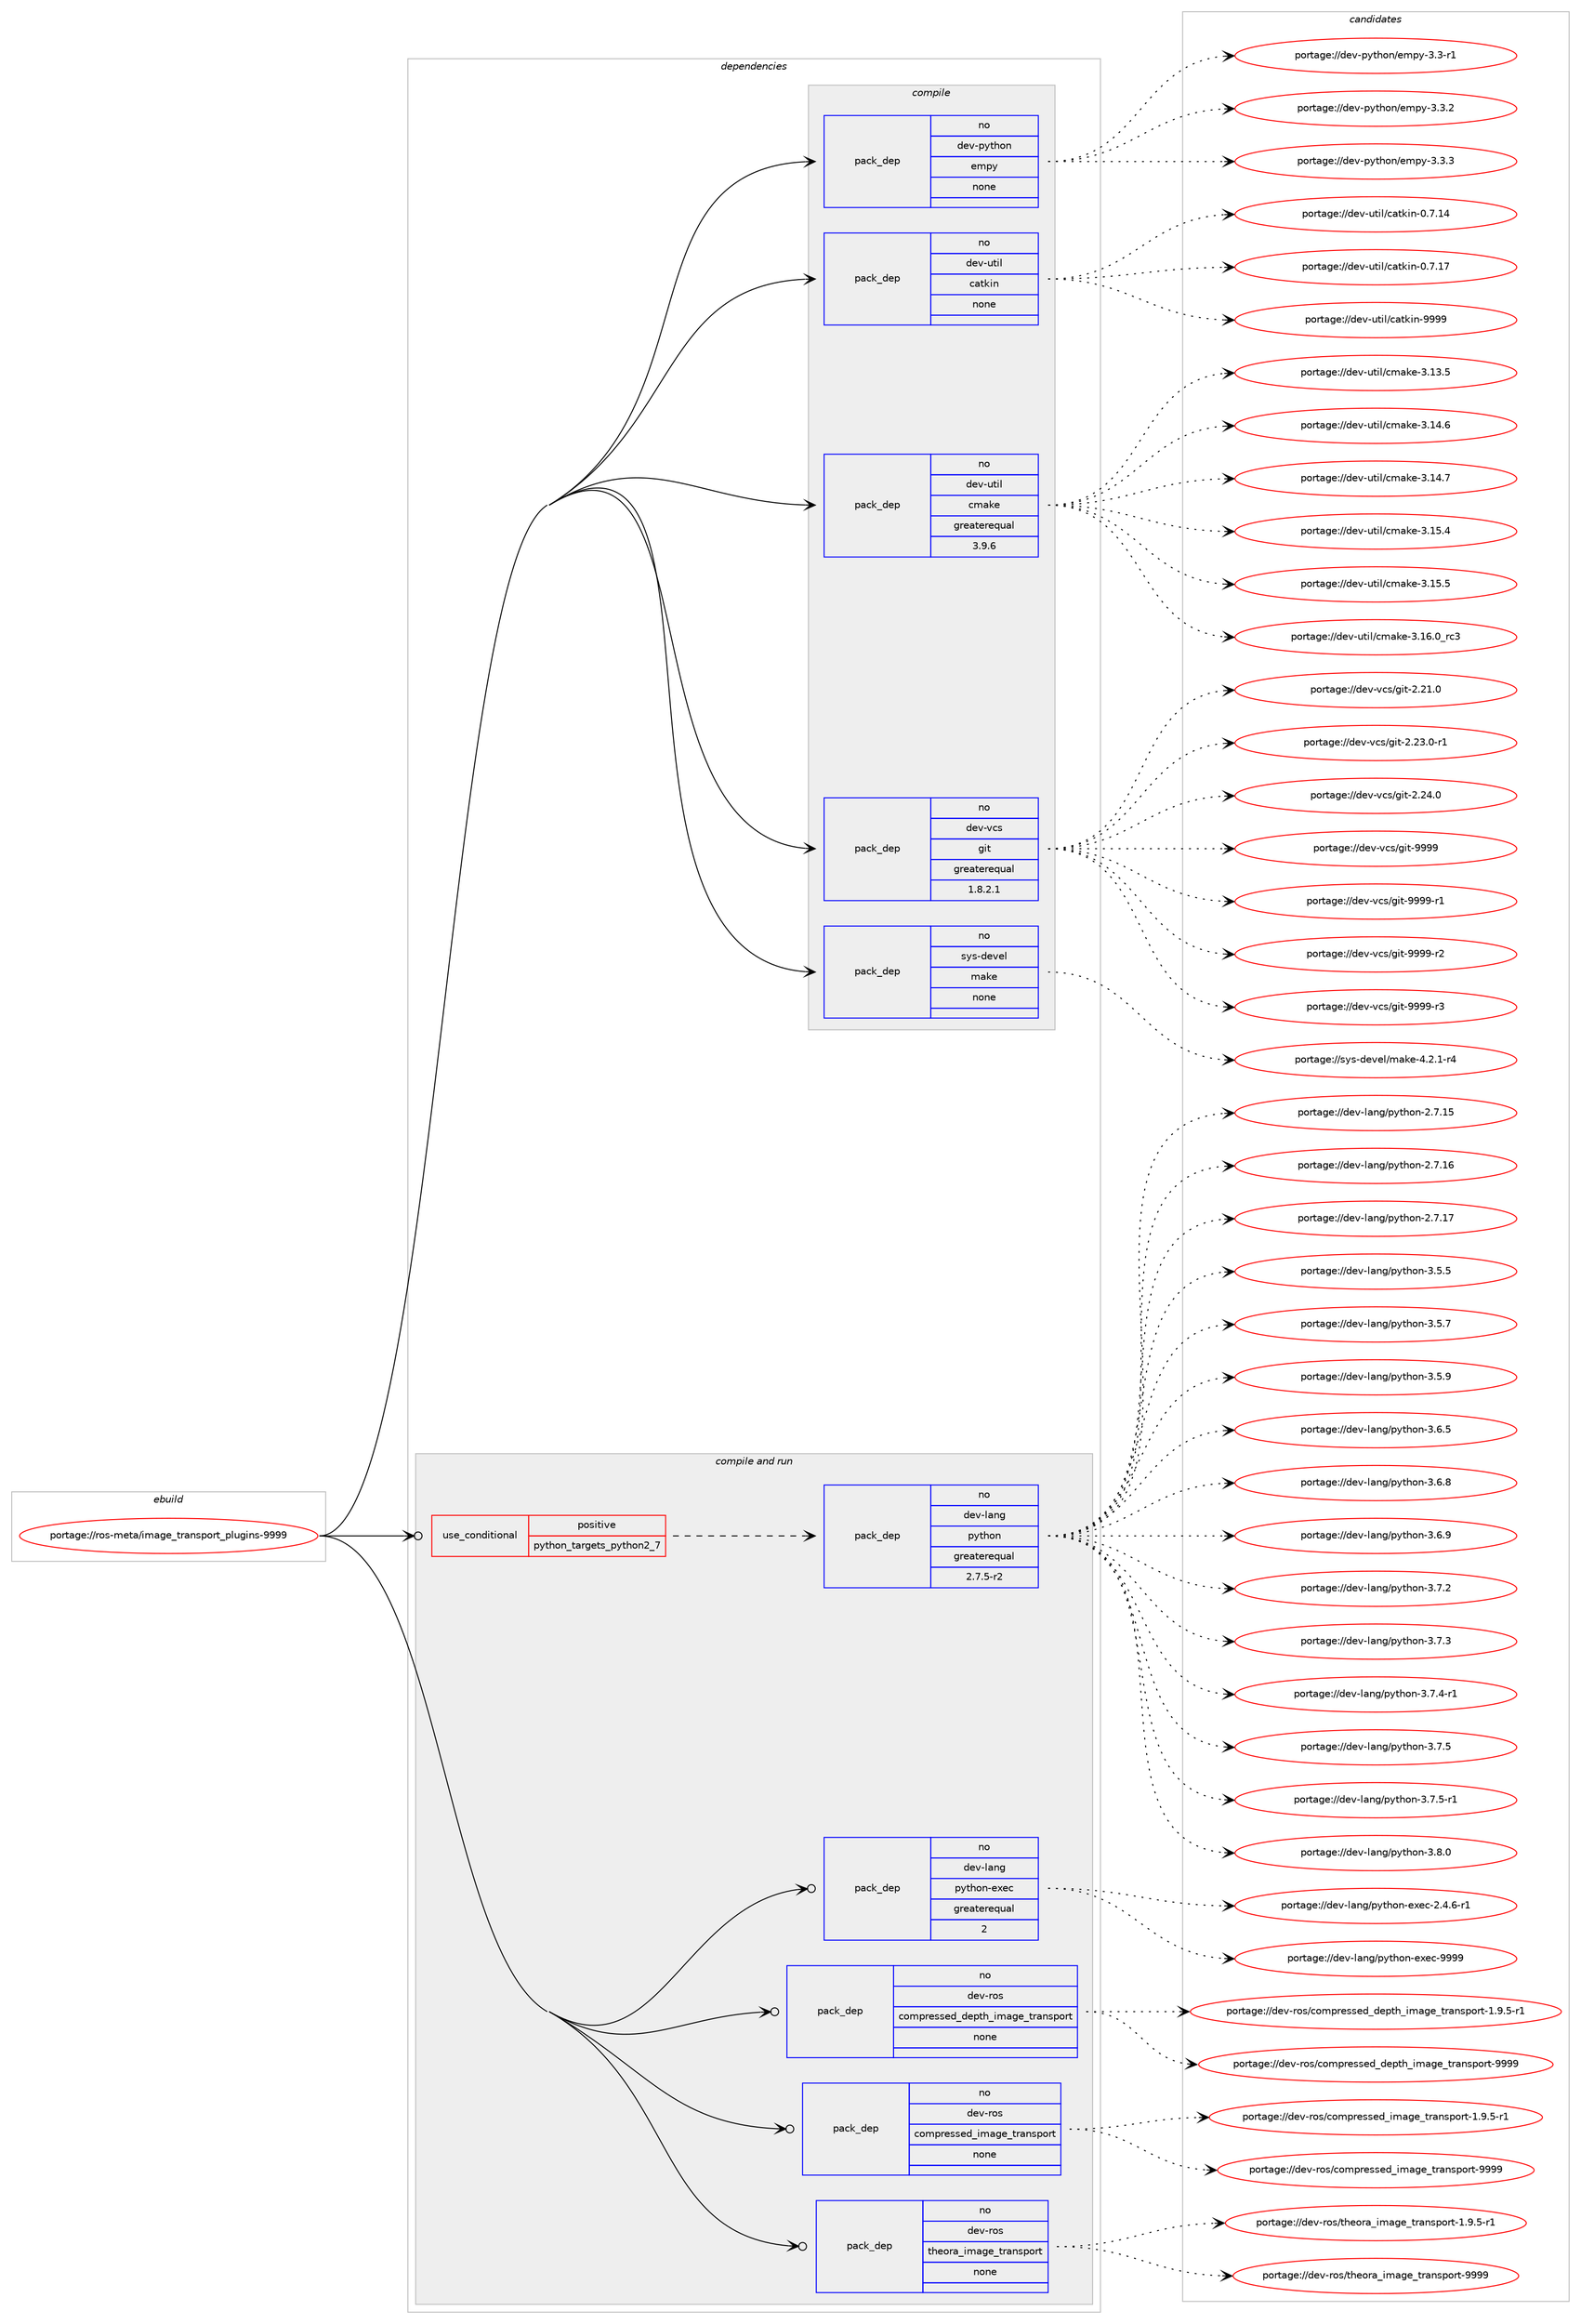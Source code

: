 digraph prolog {

# *************
# Graph options
# *************

newrank=true;
concentrate=true;
compound=true;
graph [rankdir=LR,fontname=Helvetica,fontsize=10,ranksep=1.5];#, ranksep=2.5, nodesep=0.2];
edge  [arrowhead=vee];
node  [fontname=Helvetica,fontsize=10];

# **********
# The ebuild
# **********

subgraph cluster_leftcol {
color=gray;
rank=same;
label=<<i>ebuild</i>>;
id [label="portage://ros-meta/image_transport_plugins-9999", color=red, width=4, href="../ros-meta/image_transport_plugins-9999.svg"];
}

# ****************
# The dependencies
# ****************

subgraph cluster_midcol {
color=gray;
label=<<i>dependencies</i>>;
subgraph cluster_compile {
fillcolor="#eeeeee";
style=filled;
label=<<i>compile</i>>;
subgraph pack278794 {
dependency380080 [label=<<TABLE BORDER="0" CELLBORDER="1" CELLSPACING="0" CELLPADDING="4" WIDTH="220"><TR><TD ROWSPAN="6" CELLPADDING="30">pack_dep</TD></TR><TR><TD WIDTH="110">no</TD></TR><TR><TD>dev-python</TD></TR><TR><TD>empy</TD></TR><TR><TD>none</TD></TR><TR><TD></TD></TR></TABLE>>, shape=none, color=blue];
}
id:e -> dependency380080:w [weight=20,style="solid",arrowhead="vee"];
subgraph pack278795 {
dependency380081 [label=<<TABLE BORDER="0" CELLBORDER="1" CELLSPACING="0" CELLPADDING="4" WIDTH="220"><TR><TD ROWSPAN="6" CELLPADDING="30">pack_dep</TD></TR><TR><TD WIDTH="110">no</TD></TR><TR><TD>dev-util</TD></TR><TR><TD>catkin</TD></TR><TR><TD>none</TD></TR><TR><TD></TD></TR></TABLE>>, shape=none, color=blue];
}
id:e -> dependency380081:w [weight=20,style="solid",arrowhead="vee"];
subgraph pack278796 {
dependency380082 [label=<<TABLE BORDER="0" CELLBORDER="1" CELLSPACING="0" CELLPADDING="4" WIDTH="220"><TR><TD ROWSPAN="6" CELLPADDING="30">pack_dep</TD></TR><TR><TD WIDTH="110">no</TD></TR><TR><TD>dev-util</TD></TR><TR><TD>cmake</TD></TR><TR><TD>greaterequal</TD></TR><TR><TD>3.9.6</TD></TR></TABLE>>, shape=none, color=blue];
}
id:e -> dependency380082:w [weight=20,style="solid",arrowhead="vee"];
subgraph pack278797 {
dependency380083 [label=<<TABLE BORDER="0" CELLBORDER="1" CELLSPACING="0" CELLPADDING="4" WIDTH="220"><TR><TD ROWSPAN="6" CELLPADDING="30">pack_dep</TD></TR><TR><TD WIDTH="110">no</TD></TR><TR><TD>dev-vcs</TD></TR><TR><TD>git</TD></TR><TR><TD>greaterequal</TD></TR><TR><TD>1.8.2.1</TD></TR></TABLE>>, shape=none, color=blue];
}
id:e -> dependency380083:w [weight=20,style="solid",arrowhead="vee"];
subgraph pack278798 {
dependency380084 [label=<<TABLE BORDER="0" CELLBORDER="1" CELLSPACING="0" CELLPADDING="4" WIDTH="220"><TR><TD ROWSPAN="6" CELLPADDING="30">pack_dep</TD></TR><TR><TD WIDTH="110">no</TD></TR><TR><TD>sys-devel</TD></TR><TR><TD>make</TD></TR><TR><TD>none</TD></TR><TR><TD></TD></TR></TABLE>>, shape=none, color=blue];
}
id:e -> dependency380084:w [weight=20,style="solid",arrowhead="vee"];
}
subgraph cluster_compileandrun {
fillcolor="#eeeeee";
style=filled;
label=<<i>compile and run</i>>;
subgraph cond94868 {
dependency380085 [label=<<TABLE BORDER="0" CELLBORDER="1" CELLSPACING="0" CELLPADDING="4"><TR><TD ROWSPAN="3" CELLPADDING="10">use_conditional</TD></TR><TR><TD>positive</TD></TR><TR><TD>python_targets_python2_7</TD></TR></TABLE>>, shape=none, color=red];
subgraph pack278799 {
dependency380086 [label=<<TABLE BORDER="0" CELLBORDER="1" CELLSPACING="0" CELLPADDING="4" WIDTH="220"><TR><TD ROWSPAN="6" CELLPADDING="30">pack_dep</TD></TR><TR><TD WIDTH="110">no</TD></TR><TR><TD>dev-lang</TD></TR><TR><TD>python</TD></TR><TR><TD>greaterequal</TD></TR><TR><TD>2.7.5-r2</TD></TR></TABLE>>, shape=none, color=blue];
}
dependency380085:e -> dependency380086:w [weight=20,style="dashed",arrowhead="vee"];
}
id:e -> dependency380085:w [weight=20,style="solid",arrowhead="odotvee"];
subgraph pack278800 {
dependency380087 [label=<<TABLE BORDER="0" CELLBORDER="1" CELLSPACING="0" CELLPADDING="4" WIDTH="220"><TR><TD ROWSPAN="6" CELLPADDING="30">pack_dep</TD></TR><TR><TD WIDTH="110">no</TD></TR><TR><TD>dev-lang</TD></TR><TR><TD>python-exec</TD></TR><TR><TD>greaterequal</TD></TR><TR><TD>2</TD></TR></TABLE>>, shape=none, color=blue];
}
id:e -> dependency380087:w [weight=20,style="solid",arrowhead="odotvee"];
subgraph pack278801 {
dependency380088 [label=<<TABLE BORDER="0" CELLBORDER="1" CELLSPACING="0" CELLPADDING="4" WIDTH="220"><TR><TD ROWSPAN="6" CELLPADDING="30">pack_dep</TD></TR><TR><TD WIDTH="110">no</TD></TR><TR><TD>dev-ros</TD></TR><TR><TD>compressed_depth_image_transport</TD></TR><TR><TD>none</TD></TR><TR><TD></TD></TR></TABLE>>, shape=none, color=blue];
}
id:e -> dependency380088:w [weight=20,style="solid",arrowhead="odotvee"];
subgraph pack278802 {
dependency380089 [label=<<TABLE BORDER="0" CELLBORDER="1" CELLSPACING="0" CELLPADDING="4" WIDTH="220"><TR><TD ROWSPAN="6" CELLPADDING="30">pack_dep</TD></TR><TR><TD WIDTH="110">no</TD></TR><TR><TD>dev-ros</TD></TR><TR><TD>compressed_image_transport</TD></TR><TR><TD>none</TD></TR><TR><TD></TD></TR></TABLE>>, shape=none, color=blue];
}
id:e -> dependency380089:w [weight=20,style="solid",arrowhead="odotvee"];
subgraph pack278803 {
dependency380090 [label=<<TABLE BORDER="0" CELLBORDER="1" CELLSPACING="0" CELLPADDING="4" WIDTH="220"><TR><TD ROWSPAN="6" CELLPADDING="30">pack_dep</TD></TR><TR><TD WIDTH="110">no</TD></TR><TR><TD>dev-ros</TD></TR><TR><TD>theora_image_transport</TD></TR><TR><TD>none</TD></TR><TR><TD></TD></TR></TABLE>>, shape=none, color=blue];
}
id:e -> dependency380090:w [weight=20,style="solid",arrowhead="odotvee"];
}
subgraph cluster_run {
fillcolor="#eeeeee";
style=filled;
label=<<i>run</i>>;
}
}

# **************
# The candidates
# **************

subgraph cluster_choices {
rank=same;
color=gray;
label=<<i>candidates</i>>;

subgraph choice278794 {
color=black;
nodesep=1;
choiceportage1001011184511212111610411111047101109112121455146514511449 [label="portage://dev-python/empy-3.3-r1", color=red, width=4,href="../dev-python/empy-3.3-r1.svg"];
choiceportage1001011184511212111610411111047101109112121455146514650 [label="portage://dev-python/empy-3.3.2", color=red, width=4,href="../dev-python/empy-3.3.2.svg"];
choiceportage1001011184511212111610411111047101109112121455146514651 [label="portage://dev-python/empy-3.3.3", color=red, width=4,href="../dev-python/empy-3.3.3.svg"];
dependency380080:e -> choiceportage1001011184511212111610411111047101109112121455146514511449:w [style=dotted,weight="100"];
dependency380080:e -> choiceportage1001011184511212111610411111047101109112121455146514650:w [style=dotted,weight="100"];
dependency380080:e -> choiceportage1001011184511212111610411111047101109112121455146514651:w [style=dotted,weight="100"];
}
subgraph choice278795 {
color=black;
nodesep=1;
choiceportage1001011184511711610510847999711610710511045484655464952 [label="portage://dev-util/catkin-0.7.14", color=red, width=4,href="../dev-util/catkin-0.7.14.svg"];
choiceportage1001011184511711610510847999711610710511045484655464955 [label="portage://dev-util/catkin-0.7.17", color=red, width=4,href="../dev-util/catkin-0.7.17.svg"];
choiceportage100101118451171161051084799971161071051104557575757 [label="portage://dev-util/catkin-9999", color=red, width=4,href="../dev-util/catkin-9999.svg"];
dependency380081:e -> choiceportage1001011184511711610510847999711610710511045484655464952:w [style=dotted,weight="100"];
dependency380081:e -> choiceportage1001011184511711610510847999711610710511045484655464955:w [style=dotted,weight="100"];
dependency380081:e -> choiceportage100101118451171161051084799971161071051104557575757:w [style=dotted,weight="100"];
}
subgraph choice278796 {
color=black;
nodesep=1;
choiceportage1001011184511711610510847991099710710145514649514653 [label="portage://dev-util/cmake-3.13.5", color=red, width=4,href="../dev-util/cmake-3.13.5.svg"];
choiceportage1001011184511711610510847991099710710145514649524654 [label="portage://dev-util/cmake-3.14.6", color=red, width=4,href="../dev-util/cmake-3.14.6.svg"];
choiceportage1001011184511711610510847991099710710145514649524655 [label="portage://dev-util/cmake-3.14.7", color=red, width=4,href="../dev-util/cmake-3.14.7.svg"];
choiceportage1001011184511711610510847991099710710145514649534652 [label="portage://dev-util/cmake-3.15.4", color=red, width=4,href="../dev-util/cmake-3.15.4.svg"];
choiceportage1001011184511711610510847991099710710145514649534653 [label="portage://dev-util/cmake-3.15.5", color=red, width=4,href="../dev-util/cmake-3.15.5.svg"];
choiceportage1001011184511711610510847991099710710145514649544648951149951 [label="portage://dev-util/cmake-3.16.0_rc3", color=red, width=4,href="../dev-util/cmake-3.16.0_rc3.svg"];
dependency380082:e -> choiceportage1001011184511711610510847991099710710145514649514653:w [style=dotted,weight="100"];
dependency380082:e -> choiceportage1001011184511711610510847991099710710145514649524654:w [style=dotted,weight="100"];
dependency380082:e -> choiceportage1001011184511711610510847991099710710145514649524655:w [style=dotted,weight="100"];
dependency380082:e -> choiceportage1001011184511711610510847991099710710145514649534652:w [style=dotted,weight="100"];
dependency380082:e -> choiceportage1001011184511711610510847991099710710145514649534653:w [style=dotted,weight="100"];
dependency380082:e -> choiceportage1001011184511711610510847991099710710145514649544648951149951:w [style=dotted,weight="100"];
}
subgraph choice278797 {
color=black;
nodesep=1;
choiceportage10010111845118991154710310511645504650494648 [label="portage://dev-vcs/git-2.21.0", color=red, width=4,href="../dev-vcs/git-2.21.0.svg"];
choiceportage100101118451189911547103105116455046505146484511449 [label="portage://dev-vcs/git-2.23.0-r1", color=red, width=4,href="../dev-vcs/git-2.23.0-r1.svg"];
choiceportage10010111845118991154710310511645504650524648 [label="portage://dev-vcs/git-2.24.0", color=red, width=4,href="../dev-vcs/git-2.24.0.svg"];
choiceportage1001011184511899115471031051164557575757 [label="portage://dev-vcs/git-9999", color=red, width=4,href="../dev-vcs/git-9999.svg"];
choiceportage10010111845118991154710310511645575757574511449 [label="portage://dev-vcs/git-9999-r1", color=red, width=4,href="../dev-vcs/git-9999-r1.svg"];
choiceportage10010111845118991154710310511645575757574511450 [label="portage://dev-vcs/git-9999-r2", color=red, width=4,href="../dev-vcs/git-9999-r2.svg"];
choiceportage10010111845118991154710310511645575757574511451 [label="portage://dev-vcs/git-9999-r3", color=red, width=4,href="../dev-vcs/git-9999-r3.svg"];
dependency380083:e -> choiceportage10010111845118991154710310511645504650494648:w [style=dotted,weight="100"];
dependency380083:e -> choiceportage100101118451189911547103105116455046505146484511449:w [style=dotted,weight="100"];
dependency380083:e -> choiceportage10010111845118991154710310511645504650524648:w [style=dotted,weight="100"];
dependency380083:e -> choiceportage1001011184511899115471031051164557575757:w [style=dotted,weight="100"];
dependency380083:e -> choiceportage10010111845118991154710310511645575757574511449:w [style=dotted,weight="100"];
dependency380083:e -> choiceportage10010111845118991154710310511645575757574511450:w [style=dotted,weight="100"];
dependency380083:e -> choiceportage10010111845118991154710310511645575757574511451:w [style=dotted,weight="100"];
}
subgraph choice278798 {
color=black;
nodesep=1;
choiceportage1151211154510010111810110847109971071014552465046494511452 [label="portage://sys-devel/make-4.2.1-r4", color=red, width=4,href="../sys-devel/make-4.2.1-r4.svg"];
dependency380084:e -> choiceportage1151211154510010111810110847109971071014552465046494511452:w [style=dotted,weight="100"];
}
subgraph choice278799 {
color=black;
nodesep=1;
choiceportage10010111845108971101034711212111610411111045504655464953 [label="portage://dev-lang/python-2.7.15", color=red, width=4,href="../dev-lang/python-2.7.15.svg"];
choiceportage10010111845108971101034711212111610411111045504655464954 [label="portage://dev-lang/python-2.7.16", color=red, width=4,href="../dev-lang/python-2.7.16.svg"];
choiceportage10010111845108971101034711212111610411111045504655464955 [label="portage://dev-lang/python-2.7.17", color=red, width=4,href="../dev-lang/python-2.7.17.svg"];
choiceportage100101118451089711010347112121116104111110455146534653 [label="portage://dev-lang/python-3.5.5", color=red, width=4,href="../dev-lang/python-3.5.5.svg"];
choiceportage100101118451089711010347112121116104111110455146534655 [label="portage://dev-lang/python-3.5.7", color=red, width=4,href="../dev-lang/python-3.5.7.svg"];
choiceportage100101118451089711010347112121116104111110455146534657 [label="portage://dev-lang/python-3.5.9", color=red, width=4,href="../dev-lang/python-3.5.9.svg"];
choiceportage100101118451089711010347112121116104111110455146544653 [label="portage://dev-lang/python-3.6.5", color=red, width=4,href="../dev-lang/python-3.6.5.svg"];
choiceportage100101118451089711010347112121116104111110455146544656 [label="portage://dev-lang/python-3.6.8", color=red, width=4,href="../dev-lang/python-3.6.8.svg"];
choiceportage100101118451089711010347112121116104111110455146544657 [label="portage://dev-lang/python-3.6.9", color=red, width=4,href="../dev-lang/python-3.6.9.svg"];
choiceportage100101118451089711010347112121116104111110455146554650 [label="portage://dev-lang/python-3.7.2", color=red, width=4,href="../dev-lang/python-3.7.2.svg"];
choiceportage100101118451089711010347112121116104111110455146554651 [label="portage://dev-lang/python-3.7.3", color=red, width=4,href="../dev-lang/python-3.7.3.svg"];
choiceportage1001011184510897110103471121211161041111104551465546524511449 [label="portage://dev-lang/python-3.7.4-r1", color=red, width=4,href="../dev-lang/python-3.7.4-r1.svg"];
choiceportage100101118451089711010347112121116104111110455146554653 [label="portage://dev-lang/python-3.7.5", color=red, width=4,href="../dev-lang/python-3.7.5.svg"];
choiceportage1001011184510897110103471121211161041111104551465546534511449 [label="portage://dev-lang/python-3.7.5-r1", color=red, width=4,href="../dev-lang/python-3.7.5-r1.svg"];
choiceportage100101118451089711010347112121116104111110455146564648 [label="portage://dev-lang/python-3.8.0", color=red, width=4,href="../dev-lang/python-3.8.0.svg"];
dependency380086:e -> choiceportage10010111845108971101034711212111610411111045504655464953:w [style=dotted,weight="100"];
dependency380086:e -> choiceportage10010111845108971101034711212111610411111045504655464954:w [style=dotted,weight="100"];
dependency380086:e -> choiceportage10010111845108971101034711212111610411111045504655464955:w [style=dotted,weight="100"];
dependency380086:e -> choiceportage100101118451089711010347112121116104111110455146534653:w [style=dotted,weight="100"];
dependency380086:e -> choiceportage100101118451089711010347112121116104111110455146534655:w [style=dotted,weight="100"];
dependency380086:e -> choiceportage100101118451089711010347112121116104111110455146534657:w [style=dotted,weight="100"];
dependency380086:e -> choiceportage100101118451089711010347112121116104111110455146544653:w [style=dotted,weight="100"];
dependency380086:e -> choiceportage100101118451089711010347112121116104111110455146544656:w [style=dotted,weight="100"];
dependency380086:e -> choiceportage100101118451089711010347112121116104111110455146544657:w [style=dotted,weight="100"];
dependency380086:e -> choiceportage100101118451089711010347112121116104111110455146554650:w [style=dotted,weight="100"];
dependency380086:e -> choiceportage100101118451089711010347112121116104111110455146554651:w [style=dotted,weight="100"];
dependency380086:e -> choiceportage1001011184510897110103471121211161041111104551465546524511449:w [style=dotted,weight="100"];
dependency380086:e -> choiceportage100101118451089711010347112121116104111110455146554653:w [style=dotted,weight="100"];
dependency380086:e -> choiceportage1001011184510897110103471121211161041111104551465546534511449:w [style=dotted,weight="100"];
dependency380086:e -> choiceportage100101118451089711010347112121116104111110455146564648:w [style=dotted,weight="100"];
}
subgraph choice278800 {
color=black;
nodesep=1;
choiceportage10010111845108971101034711212111610411111045101120101994550465246544511449 [label="portage://dev-lang/python-exec-2.4.6-r1", color=red, width=4,href="../dev-lang/python-exec-2.4.6-r1.svg"];
choiceportage10010111845108971101034711212111610411111045101120101994557575757 [label="portage://dev-lang/python-exec-9999", color=red, width=4,href="../dev-lang/python-exec-9999.svg"];
dependency380087:e -> choiceportage10010111845108971101034711212111610411111045101120101994550465246544511449:w [style=dotted,weight="100"];
dependency380087:e -> choiceportage10010111845108971101034711212111610411111045101120101994557575757:w [style=dotted,weight="100"];
}
subgraph choice278801 {
color=black;
nodesep=1;
choiceportage10010111845114111115479911110911211410111511510110095100101112116104951051099710310195116114971101151121111141164549465746534511449 [label="portage://dev-ros/compressed_depth_image_transport-1.9.5-r1", color=red, width=4,href="../dev-ros/compressed_depth_image_transport-1.9.5-r1.svg"];
choiceportage10010111845114111115479911110911211410111511510110095100101112116104951051099710310195116114971101151121111141164557575757 [label="portage://dev-ros/compressed_depth_image_transport-9999", color=red, width=4,href="../dev-ros/compressed_depth_image_transport-9999.svg"];
dependency380088:e -> choiceportage10010111845114111115479911110911211410111511510110095100101112116104951051099710310195116114971101151121111141164549465746534511449:w [style=dotted,weight="100"];
dependency380088:e -> choiceportage10010111845114111115479911110911211410111511510110095100101112116104951051099710310195116114971101151121111141164557575757:w [style=dotted,weight="100"];
}
subgraph choice278802 {
color=black;
nodesep=1;
choiceportage100101118451141111154799111109112114101115115101100951051099710310195116114971101151121111141164549465746534511449 [label="portage://dev-ros/compressed_image_transport-1.9.5-r1", color=red, width=4,href="../dev-ros/compressed_image_transport-1.9.5-r1.svg"];
choiceportage100101118451141111154799111109112114101115115101100951051099710310195116114971101151121111141164557575757 [label="portage://dev-ros/compressed_image_transport-9999", color=red, width=4,href="../dev-ros/compressed_image_transport-9999.svg"];
dependency380089:e -> choiceportage100101118451141111154799111109112114101115115101100951051099710310195116114971101151121111141164549465746534511449:w [style=dotted,weight="100"];
dependency380089:e -> choiceportage100101118451141111154799111109112114101115115101100951051099710310195116114971101151121111141164557575757:w [style=dotted,weight="100"];
}
subgraph choice278803 {
color=black;
nodesep=1;
choiceportage100101118451141111154711610410111111497951051099710310195116114971101151121111141164549465746534511449 [label="portage://dev-ros/theora_image_transport-1.9.5-r1", color=red, width=4,href="../dev-ros/theora_image_transport-1.9.5-r1.svg"];
choiceportage100101118451141111154711610410111111497951051099710310195116114971101151121111141164557575757 [label="portage://dev-ros/theora_image_transport-9999", color=red, width=4,href="../dev-ros/theora_image_transport-9999.svg"];
dependency380090:e -> choiceportage100101118451141111154711610410111111497951051099710310195116114971101151121111141164549465746534511449:w [style=dotted,weight="100"];
dependency380090:e -> choiceportage100101118451141111154711610410111111497951051099710310195116114971101151121111141164557575757:w [style=dotted,weight="100"];
}
}

}
